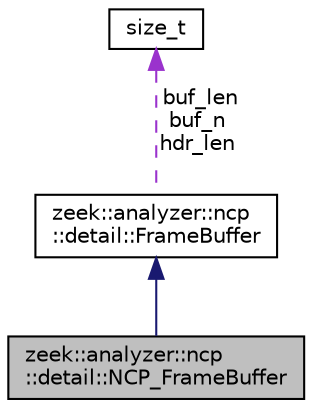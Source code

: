 digraph "zeek::analyzer::ncp::detail::NCP_FrameBuffer"
{
 // LATEX_PDF_SIZE
  edge [fontname="Helvetica",fontsize="10",labelfontname="Helvetica",labelfontsize="10"];
  node [fontname="Helvetica",fontsize="10",shape=record];
  Node1 [label="zeek::analyzer::ncp\l::detail::NCP_FrameBuffer",height=0.2,width=0.4,color="black", fillcolor="grey75", style="filled", fontcolor="black",tooltip=" "];
  Node2 -> Node1 [dir="back",color="midnightblue",fontsize="10",style="solid",fontname="Helvetica"];
  Node2 [label="zeek::analyzer::ncp\l::detail::FrameBuffer",height=0.2,width=0.4,color="black", fillcolor="white", style="filled",URL="$d0/d8c/classzeek_1_1analyzer_1_1ncp_1_1detail_1_1FrameBuffer.html",tooltip=" "];
  Node3 -> Node2 [dir="back",color="darkorchid3",fontsize="10",style="dashed",label=" buf_len\nbuf_n\nhdr_len" ,fontname="Helvetica"];
  Node3 [label="size_t",height=0.2,width=0.4,color="black", fillcolor="white", style="filled",tooltip=" "];
}

